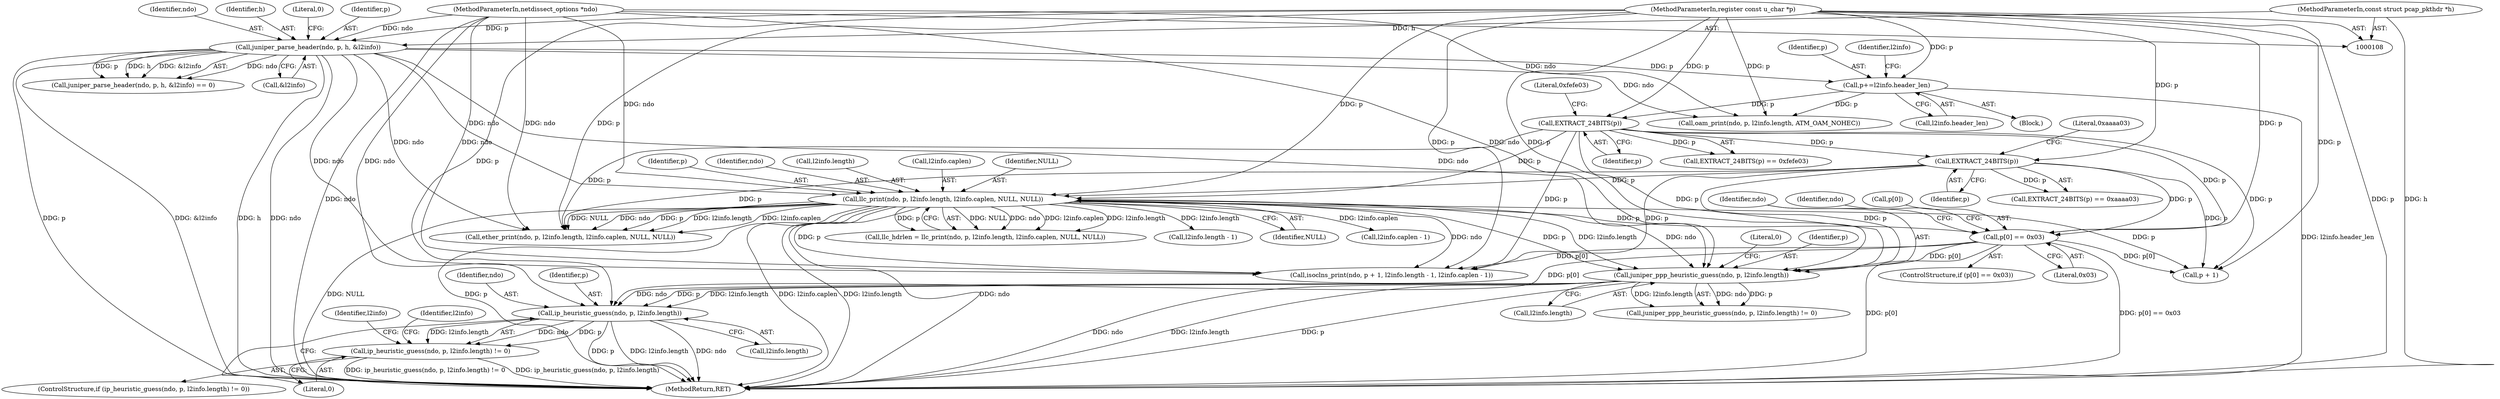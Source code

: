 digraph "0_tcpdump_1dcd10aceabbc03bf571ea32b892c522cbe923de_6@pointer" {
"1000260" [label="(Call,ip_heuristic_guess(ndo, p, l2info.length))"];
"1000247" [label="(Call,juniper_ppp_heuristic_guess(ndo, p, l2info.length))"];
"1000171" [label="(Call,llc_print(ndo, p, l2info.length, l2info.caplen, NULL, NULL))"];
"1000122" [label="(Call,juniper_parse_header(ndo, p, h, &l2info))"];
"1000109" [label="(MethodParameterIn,netdissect_options *ndo)"];
"1000111" [label="(MethodParameterIn,register const u_char *p)"];
"1000110" [label="(MethodParameterIn,const struct pcap_pkthdr *h)"];
"1000165" [label="(Call,EXTRACT_24BITS(p))"];
"1000161" [label="(Call,EXTRACT_24BITS(p))"];
"1000133" [label="(Call,p+=l2info.header_len)"];
"1000220" [label="(Call,p[0] == 0x03)"];
"1000259" [label="(Call,ip_heuristic_guess(ndo, p, l2info.length) != 0)"];
"1000266" [label="(Literal,0)"];
"1000261" [label="(Identifier,ndo)"];
"1000275" [label="(MethodReturn,RET)"];
"1000226" [label="(Call,isoclns_print(ndo, p + 1, l2info.length - 1, l2info.caplen - 1))"];
"1000123" [label="(Identifier,ndo)"];
"1000167" [label="(Literal,0xaaaa03)"];
"1000173" [label="(Identifier,p)"];
"1000169" [label="(Call,llc_hdrlen = llc_print(ndo, p, l2info.length, l2info.caplen, NULL, NULL))"];
"1000269" [label="(Identifier,l2info)"];
"1000221" [label="(Call,p[0])"];
"1000111" [label="(MethodParameterIn,register const u_char *p)"];
"1000219" [label="(ControlStructure,if (p[0] == 0x03))"];
"1000172" [label="(Identifier,ndo)"];
"1000174" [label="(Call,l2info.length)"];
"1000262" [label="(Identifier,p)"];
"1000171" [label="(Call,llc_print(ndo, p, l2info.length, l2info.caplen, NULL, NULL))"];
"1000220" [label="(Call,p[0] == 0x03)"];
"1000125" [label="(Identifier,h)"];
"1000162" [label="(Identifier,p)"];
"1000231" [label="(Call,l2info.length - 1)"];
"1000121" [label="(Call,juniper_parse_header(ndo, p, h, &l2info) == 0)"];
"1000163" [label="(Literal,0xfefe03)"];
"1000160" [label="(Call,EXTRACT_24BITS(p) == 0xfefe03)"];
"1000224" [label="(Literal,0x03)"];
"1000181" [label="(Identifier,NULL)"];
"1000165" [label="(Call,EXTRACT_24BITS(p))"];
"1000166" [label="(Identifier,p)"];
"1000134" [label="(Identifier,p)"];
"1000247" [label="(Call,juniper_ppp_heuristic_guess(ndo, p, l2info.length))"];
"1000128" [label="(Literal,0)"];
"1000259" [label="(Call,ip_heuristic_guess(ndo, p, l2info.length) != 0)"];
"1000126" [label="(Call,&l2info)"];
"1000135" [label="(Call,l2info.header_len)"];
"1000110" [label="(MethodParameterIn,const struct pcap_pkthdr *h)"];
"1000250" [label="(Call,l2info.length)"];
"1000109" [label="(MethodParameterIn,netdissect_options *ndo)"];
"1000177" [label="(Call,l2info.caplen)"];
"1000122" [label="(Call,juniper_parse_header(ndo, p, h, &l2info))"];
"1000246" [label="(Call,juniper_ppp_heuristic_guess(ndo, p, l2info.length) != 0)"];
"1000133" [label="(Call,p+=l2info.header_len)"];
"1000253" [label="(Literal,0)"];
"1000147" [label="(Call,oam_print(ndo, p, l2info.length, ATM_OAM_NOHEC))"];
"1000228" [label="(Call,p + 1)"];
"1000164" [label="(Call,EXTRACT_24BITS(p) == 0xaaaa03)"];
"1000258" [label="(ControlStructure,if (ip_heuristic_guess(ndo, p, l2info.length) != 0))"];
"1000180" [label="(Identifier,NULL)"];
"1000112" [label="(Block,)"];
"1000248" [label="(Identifier,ndo)"];
"1000236" [label="(Call,l2info.caplen - 1)"];
"1000161" [label="(Call,EXTRACT_24BITS(p))"];
"1000142" [label="(Identifier,l2info)"];
"1000260" [label="(Call,ip_heuristic_guess(ndo, p, l2info.length))"];
"1000273" [label="(Identifier,l2info)"];
"1000263" [label="(Call,l2info.length)"];
"1000204" [label="(Call,ether_print(ndo, p, l2info.length, l2info.caplen, NULL, NULL))"];
"1000227" [label="(Identifier,ndo)"];
"1000249" [label="(Identifier,p)"];
"1000124" [label="(Identifier,p)"];
"1000260" -> "1000259"  [label="AST: "];
"1000260" -> "1000263"  [label="CFG: "];
"1000261" -> "1000260"  [label="AST: "];
"1000262" -> "1000260"  [label="AST: "];
"1000263" -> "1000260"  [label="AST: "];
"1000266" -> "1000260"  [label="CFG: "];
"1000260" -> "1000275"  [label="DDG: p"];
"1000260" -> "1000275"  [label="DDG: l2info.length"];
"1000260" -> "1000275"  [label="DDG: ndo"];
"1000260" -> "1000259"  [label="DDG: ndo"];
"1000260" -> "1000259"  [label="DDG: p"];
"1000260" -> "1000259"  [label="DDG: l2info.length"];
"1000247" -> "1000260"  [label="DDG: ndo"];
"1000247" -> "1000260"  [label="DDG: p"];
"1000247" -> "1000260"  [label="DDG: l2info.length"];
"1000109" -> "1000260"  [label="DDG: ndo"];
"1000220" -> "1000260"  [label="DDG: p[0]"];
"1000111" -> "1000260"  [label="DDG: p"];
"1000247" -> "1000246"  [label="AST: "];
"1000247" -> "1000250"  [label="CFG: "];
"1000248" -> "1000247"  [label="AST: "];
"1000249" -> "1000247"  [label="AST: "];
"1000250" -> "1000247"  [label="AST: "];
"1000253" -> "1000247"  [label="CFG: "];
"1000247" -> "1000275"  [label="DDG: ndo"];
"1000247" -> "1000275"  [label="DDG: l2info.length"];
"1000247" -> "1000275"  [label="DDG: p"];
"1000247" -> "1000246"  [label="DDG: ndo"];
"1000247" -> "1000246"  [label="DDG: p"];
"1000247" -> "1000246"  [label="DDG: l2info.length"];
"1000171" -> "1000247"  [label="DDG: ndo"];
"1000171" -> "1000247"  [label="DDG: p"];
"1000171" -> "1000247"  [label="DDG: l2info.length"];
"1000122" -> "1000247"  [label="DDG: ndo"];
"1000109" -> "1000247"  [label="DDG: ndo"];
"1000220" -> "1000247"  [label="DDG: p[0]"];
"1000165" -> "1000247"  [label="DDG: p"];
"1000161" -> "1000247"  [label="DDG: p"];
"1000111" -> "1000247"  [label="DDG: p"];
"1000171" -> "1000169"  [label="AST: "];
"1000171" -> "1000181"  [label="CFG: "];
"1000172" -> "1000171"  [label="AST: "];
"1000173" -> "1000171"  [label="AST: "];
"1000174" -> "1000171"  [label="AST: "];
"1000177" -> "1000171"  [label="AST: "];
"1000180" -> "1000171"  [label="AST: "];
"1000181" -> "1000171"  [label="AST: "];
"1000169" -> "1000171"  [label="CFG: "];
"1000171" -> "1000275"  [label="DDG: ndo"];
"1000171" -> "1000275"  [label="DDG: NULL"];
"1000171" -> "1000275"  [label="DDG: p"];
"1000171" -> "1000275"  [label="DDG: l2info.caplen"];
"1000171" -> "1000275"  [label="DDG: l2info.length"];
"1000171" -> "1000169"  [label="DDG: NULL"];
"1000171" -> "1000169"  [label="DDG: ndo"];
"1000171" -> "1000169"  [label="DDG: l2info.caplen"];
"1000171" -> "1000169"  [label="DDG: l2info.length"];
"1000171" -> "1000169"  [label="DDG: p"];
"1000122" -> "1000171"  [label="DDG: ndo"];
"1000109" -> "1000171"  [label="DDG: ndo"];
"1000165" -> "1000171"  [label="DDG: p"];
"1000161" -> "1000171"  [label="DDG: p"];
"1000111" -> "1000171"  [label="DDG: p"];
"1000171" -> "1000204"  [label="DDG: ndo"];
"1000171" -> "1000204"  [label="DDG: p"];
"1000171" -> "1000204"  [label="DDG: l2info.length"];
"1000171" -> "1000204"  [label="DDG: l2info.caplen"];
"1000171" -> "1000204"  [label="DDG: NULL"];
"1000171" -> "1000220"  [label="DDG: p"];
"1000171" -> "1000226"  [label="DDG: ndo"];
"1000171" -> "1000226"  [label="DDG: p"];
"1000171" -> "1000228"  [label="DDG: p"];
"1000171" -> "1000231"  [label="DDG: l2info.length"];
"1000171" -> "1000236"  [label="DDG: l2info.caplen"];
"1000122" -> "1000121"  [label="AST: "];
"1000122" -> "1000126"  [label="CFG: "];
"1000123" -> "1000122"  [label="AST: "];
"1000124" -> "1000122"  [label="AST: "];
"1000125" -> "1000122"  [label="AST: "];
"1000126" -> "1000122"  [label="AST: "];
"1000128" -> "1000122"  [label="CFG: "];
"1000122" -> "1000275"  [label="DDG: &l2info"];
"1000122" -> "1000275"  [label="DDG: h"];
"1000122" -> "1000275"  [label="DDG: ndo"];
"1000122" -> "1000275"  [label="DDG: p"];
"1000122" -> "1000121"  [label="DDG: ndo"];
"1000122" -> "1000121"  [label="DDG: p"];
"1000122" -> "1000121"  [label="DDG: h"];
"1000122" -> "1000121"  [label="DDG: &l2info"];
"1000109" -> "1000122"  [label="DDG: ndo"];
"1000111" -> "1000122"  [label="DDG: p"];
"1000110" -> "1000122"  [label="DDG: h"];
"1000122" -> "1000133"  [label="DDG: p"];
"1000122" -> "1000147"  [label="DDG: ndo"];
"1000122" -> "1000204"  [label="DDG: ndo"];
"1000122" -> "1000226"  [label="DDG: ndo"];
"1000109" -> "1000108"  [label="AST: "];
"1000109" -> "1000275"  [label="DDG: ndo"];
"1000109" -> "1000147"  [label="DDG: ndo"];
"1000109" -> "1000204"  [label="DDG: ndo"];
"1000109" -> "1000226"  [label="DDG: ndo"];
"1000111" -> "1000108"  [label="AST: "];
"1000111" -> "1000275"  [label="DDG: p"];
"1000111" -> "1000133"  [label="DDG: p"];
"1000111" -> "1000147"  [label="DDG: p"];
"1000111" -> "1000161"  [label="DDG: p"];
"1000111" -> "1000165"  [label="DDG: p"];
"1000111" -> "1000204"  [label="DDG: p"];
"1000111" -> "1000220"  [label="DDG: p"];
"1000111" -> "1000226"  [label="DDG: p"];
"1000111" -> "1000228"  [label="DDG: p"];
"1000110" -> "1000108"  [label="AST: "];
"1000110" -> "1000275"  [label="DDG: h"];
"1000165" -> "1000164"  [label="AST: "];
"1000165" -> "1000166"  [label="CFG: "];
"1000166" -> "1000165"  [label="AST: "];
"1000167" -> "1000165"  [label="CFG: "];
"1000165" -> "1000164"  [label="DDG: p"];
"1000161" -> "1000165"  [label="DDG: p"];
"1000165" -> "1000204"  [label="DDG: p"];
"1000165" -> "1000220"  [label="DDG: p"];
"1000165" -> "1000226"  [label="DDG: p"];
"1000165" -> "1000228"  [label="DDG: p"];
"1000161" -> "1000160"  [label="AST: "];
"1000161" -> "1000162"  [label="CFG: "];
"1000162" -> "1000161"  [label="AST: "];
"1000163" -> "1000161"  [label="CFG: "];
"1000161" -> "1000160"  [label="DDG: p"];
"1000133" -> "1000161"  [label="DDG: p"];
"1000161" -> "1000204"  [label="DDG: p"];
"1000161" -> "1000220"  [label="DDG: p"];
"1000161" -> "1000226"  [label="DDG: p"];
"1000161" -> "1000228"  [label="DDG: p"];
"1000133" -> "1000112"  [label="AST: "];
"1000133" -> "1000135"  [label="CFG: "];
"1000134" -> "1000133"  [label="AST: "];
"1000135" -> "1000133"  [label="AST: "];
"1000142" -> "1000133"  [label="CFG: "];
"1000133" -> "1000275"  [label="DDG: l2info.header_len"];
"1000133" -> "1000147"  [label="DDG: p"];
"1000220" -> "1000219"  [label="AST: "];
"1000220" -> "1000224"  [label="CFG: "];
"1000221" -> "1000220"  [label="AST: "];
"1000224" -> "1000220"  [label="AST: "];
"1000227" -> "1000220"  [label="CFG: "];
"1000248" -> "1000220"  [label="CFG: "];
"1000220" -> "1000275"  [label="DDG: p[0]"];
"1000220" -> "1000275"  [label="DDG: p[0] == 0x03"];
"1000220" -> "1000226"  [label="DDG: p[0]"];
"1000220" -> "1000228"  [label="DDG: p[0]"];
"1000259" -> "1000258"  [label="AST: "];
"1000259" -> "1000266"  [label="CFG: "];
"1000266" -> "1000259"  [label="AST: "];
"1000269" -> "1000259"  [label="CFG: "];
"1000273" -> "1000259"  [label="CFG: "];
"1000259" -> "1000275"  [label="DDG: ip_heuristic_guess(ndo, p, l2info.length) != 0"];
"1000259" -> "1000275"  [label="DDG: ip_heuristic_guess(ndo, p, l2info.length)"];
}

